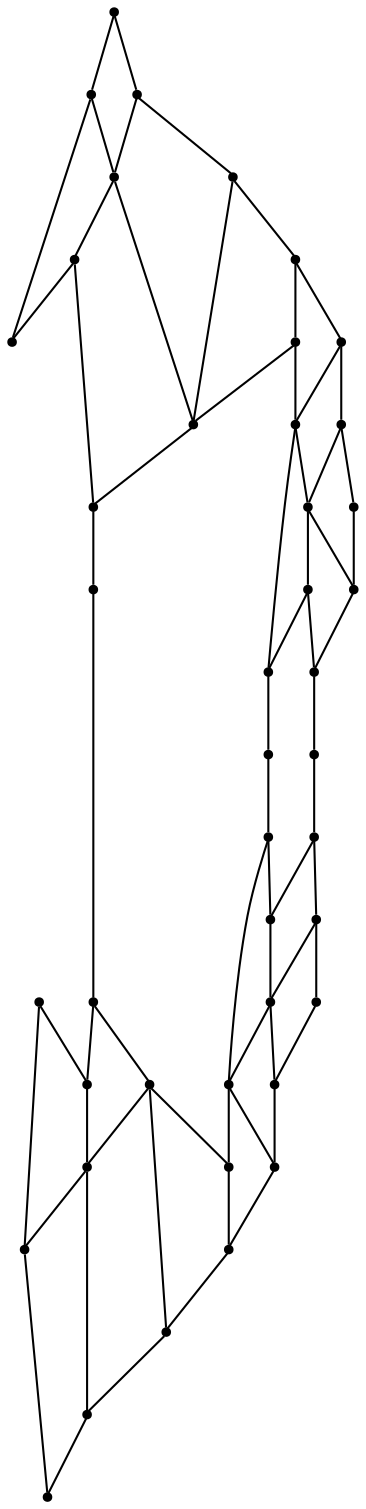 graph {
  node [shape=point,comment="{\"directed\":false,\"doi\":\"10.1007/11618058_3\",\"figure\":\"4 (12)\"}"]

  v0 [pos="1222.7316133720929,2421.2353905966124"]
  v1 [pos="1219.3517986918605,2401.1782210002584"]
  v2 [pos="1210.5960755813953,2425.993843965753"]
  v3 [pos="1212.7797601744187,2360.972837699477"]
  v4 [pos="1207.399527616279,2408.5281889568014"]
  v5 [pos="1207.0380813953489,2301.9510786662736"]
  v6 [pos="1197.5144440406978,2372.014606091404"]
  v7 [pos="1187.4468886264535,2432.322935355727"]
  v8 [pos="1195.614117005814,2242.565651827081"]
  v9 [pos="1188.2720339752907,2421.214536918227"]
  v10 [pos="1198.9199127906975,2301.909371309503"]
  v11 [pos="1179.2818859011627,2231.364683402602"]
  v12 [pos="1158.1653888081396,2407.5011452963195"]
  v13 [pos="1187.9616506177324,2201.394895804946"]
  v14 [pos="1182.8075763081397,2180.413552217706"]
  v15 [pos="1173.7339980014535,2193.3603804240865"]
  v16 [pos="1166.482594476744,2174.206276827081"]
  v17 [pos="1138.0575581395349,2196.032448702081"]
  v18 [pos="1151.010992005814,2179.6396772990865"]
  v19 [pos="1133.4942042151163,2164.401169710382"]
  v20 [pos="1080.1457530886628,2415.697976045831"]
  v21 [pos="1077.5223428415698,2189.9312218954406"]
  v22 [pos="1077.1305959302326,2156.1396162639303"]
  v23 [pos="1001.9561727834302,2409.3136351237936"]
  v24 [pos="1017.1465161700581,2197.4354943563776"]
  v25 [pos="1020.9732739825581,2165.7063683798156"]
  v26 [pos="1003.8158975290697,2181.3478987346334"]
  v27 [pos="988.2223610101744,2176.2771488160133"]
  v28 [pos="976.7535655886627,2233.714536918227"]
  v29 [pos="981.4189975472384,2195.5937585165343"]
  v30 [pos="972.1756495276162,2423.723081840102"]
  v31 [pos="961.794515352471,2374.7520328492164"]
  v32 [pos="972.0474836482558,2182.860553357029"]
  v33 [pos="967.3810024527617,2203.956337862237"]
  v34 [pos="958.7585642260175,2304.697915010675"]
  v35 [pos="960.6870457848837,2245.293923311456"]
  v36 [pos="973.2591615188953,2434.809545768325"]
  v37 [pos="949.968359375,2429.0188988973937"]
  v38 [pos="952.7595044513081,2411.4845157593727"]
  v39 [pos="950.6434956395349,2304.9270511597633"]
  v40 [pos="946.2759992732558,2364.067828747654"]
  v41 [pos="940.6374636627907,2404.41359290781"]
  v42 [pos="937.7254496729652,2424.5448312094054"]

  v42 -- v41 [id="-2",pos="937.7254496729652,2424.5448312094054 940.6374636627907,2404.41359290781 940.6374636627907,2404.41359290781 940.6374636627907,2404.41359290781"]
  v42 -- v37 [id="-5",pos="937.7254496729652,2424.5448312094054 949.968359375,2429.0188988973937 949.968359375,2429.0188988973937 949.968359375,2429.0188988973937"]
  v41 -- v40 [id="-7",pos="940.6374636627907,2404.41359290781 946.2759992732558,2364.067828747654 946.2759992732558,2364.067828747654 946.2759992732558,2364.067828747654"]
  v41 -- v38 [id="-11",pos="940.6374636627907,2404.41359290781 952.7595044513081,2411.4845157593727 952.7595044513081,2411.4845157593727 952.7595044513081,2411.4845157593727"]
  v40 -- v39 [id="-13",pos="946.2759992732558,2364.067828747654 950.6434956395349,2304.9270511597633 950.6434956395349,2304.9270511597633 950.6434956395349,2304.9270511597633"]
  v40 -- v31 [id="-17",pos="946.2759992732558,2364.067828747654 961.794515352471,2374.7520328492164 961.794515352471,2374.7520328492164 961.794515352471,2374.7520328492164"]
  v37 -- v38 [id="-20",pos="949.968359375,2429.0188988973937 952.7595044513081,2411.4845157593727 952.7595044513081,2411.4845157593727 952.7595044513081,2411.4845157593727"]
  v39 -- v35 [id="-23",pos="950.6434956395349,2304.9270511597633 960.6870457848837,2245.293923311456 960.6870457848837,2245.293923311456 960.6870457848837,2245.293923311456"]
  v37 -- v36 [id="-29",pos="949.968359375,2429.0188988973937 973.2591615188953,2434.809545768325 973.2591615188953,2434.809545768325 973.2591615188953,2434.809545768325"]
  v39 -- v34 [id="-31",pos="950.6434956395349,2304.9270511597633 958.7585642260175,2304.697915010675 958.7585642260175,2304.697915010675 958.7585642260175,2304.697915010675"]
  v38 -- v31 [id="-34",pos="952.7595044513081,2411.4845157593727 961.794515352471,2374.7520328492164 961.794515352471,2374.7520328492164 961.794515352471,2374.7520328492164"]
  v38 -- v30 [id="-37",pos="952.7595044513081,2411.4845157593727 972.1756495276162,2423.723081840102 972.1756495276162,2423.723081840102 972.1756495276162,2423.723081840102"]
  v34 -- v28 [id="-41",pos="958.7585642260175,2304.697915010675 976.7535655886627,2233.714536918227 976.7535655886627,2233.714536918227 976.7535655886627,2233.714536918227"]
  v34 -- v31 [id="-42",pos="958.7585642260175,2304.697915010675 961.794515352471,2374.7520328492164 961.794515352471,2374.7520328492164 961.794515352471,2374.7520328492164"]
  v35 -- v33 [id="-47",pos="960.6870457848837,2245.293923311456 967.3810024527617,2203.956337862237 967.3810024527617,2203.956337862237 967.3810024527617,2203.956337862237"]
  v35 -- v28 [id="-53",pos="960.6870457848837,2245.293923311456 976.7535655886627,2233.714536918227 976.7535655886627,2233.714536918227 976.7535655886627,2233.714536918227"]
  v31 -- v23 [id="-57",pos="961.794515352471,2374.7520328492164 1001.9561727834302,2409.3136351237936 1001.9561727834302,2409.3136351237936 1001.9561727834302,2409.3136351237936"]
  v33 -- v32 [id="-59",pos="967.3810024527617,2203.956337862237 972.0474836482558,2182.860553357029 972.0474836482558,2182.860553357029 972.0474836482558,2182.860553357029"]
  v33 -- v29 [id="-62",pos="967.3810024527617,2203.956337862237 981.4189975472384,2195.5937585165343 981.4189975472384,2195.5937585165343 981.4189975472384,2195.5937585165343"]
  v30 -- v36 [id="-71",pos="972.1756495276162,2423.723081840102 973.2591615188953,2434.809545768325 973.2591615188953,2434.809545768325 973.2591615188953,2434.809545768325"]
  v32 -- v27 [id="-74",pos="972.0474836482558,2182.860553357029 988.2223610101744,2176.2771488160133 988.2223610101744,2176.2771488160133 988.2223610101744,2176.2771488160133"]
  v30 -- v23 [id="-75",pos="972.1756495276162,2423.723081840102 1001.9561727834302,2409.3136351237936 1001.9561727834302,2409.3136351237936 1001.9561727834302,2409.3136351237936"]
  v28 -- v29 [id="-81",pos="976.7535655886627,2233.714536918227 981.4189975472384,2195.5937585165343 981.4189975472384,2195.5937585165343 981.4189975472384,2195.5937585165343"]
  v28 -- v24 [id="-84",pos="976.7535655886627,2233.714536918227 1017.1465161700581,2197.4354943563776 1017.1465161700581,2197.4354943563776 1017.1465161700581,2197.4354943563776"]
  v29 -- v27 [id="-90",pos="981.4189975472384,2195.5937585165343 988.2223610101744,2176.2771488160133 988.2223610101744,2176.2771488160133 988.2223610101744,2176.2771488160133"]
  v29 -- v26 [id="-92",pos="981.4189975472384,2195.5937585165343 1003.8158975290697,2181.3478987346334 1003.8158975290697,2181.3478987346334 1003.8158975290697,2181.3478987346334"]
  v27 -- v25 [id="-98",pos="988.2223610101744,2176.2771488160133 1020.9732739825581,2165.7063683798156 1020.9732739825581,2165.7063683798156 1020.9732739825581,2165.7063683798156"]
  v23 -- v20 [id="-107",pos="1001.9561727834302,2409.3136351237936 1080.1457530886628,2415.697976045831 1080.1457530886628,2415.697976045831 1080.1457530886628,2415.697976045831"]
  v26 -- v25 [id="-109",pos="1003.8158975290697,2181.3478987346334 1020.9732739825581,2165.7063683798156 1020.9732739825581,2165.7063683798156 1020.9732739825581,2165.7063683798156"]
  v26 -- v24 [id="-110",pos="1003.8158975290697,2181.3478987346334 1017.1465161700581,2197.4354943563776 1017.1465161700581,2197.4354943563776 1017.1465161700581,2197.4354943563776"]
  v24 -- v21 [id="-116",pos="1017.1465161700581,2197.4354943563776 1077.5223428415698,2189.9312218954406 1077.5223428415698,2189.9312218954406 1077.5223428415698,2189.9312218954406"]
  v25 -- v22 [id="-122",pos="1020.9732739825581,2165.7063683798156 1077.1305959302326,2156.1396162639303 1077.1305959302326,2156.1396162639303 1077.1305959302326,2156.1396162639303"]
  v22 -- v19 [id="-131",pos="1077.1305959302326,2156.1396162639303 1133.4942042151163,2164.401169710382 1133.4942042151163,2164.401169710382 1133.4942042151163,2164.401169710382"]
  v21 -- v17 [id="-133",pos="1077.5223428415698,2189.9312218954406 1138.0575581395349,2196.032448702081 1138.0575581395349,2196.032448702081 1138.0575581395349,2196.032448702081"]
  v20 -- v12 [id="-134",pos="1080.1457530886628,2415.697976045831 1158.1653888081396,2407.5011452963195 1158.1653888081396,2407.5011452963195 1158.1653888081396,2407.5011452963195"]
  v19 -- v18 [id="-139",pos="1133.4942042151163,2164.401169710382 1151.010992005814,2179.6396772990865 1151.010992005814,2179.6396772990865 1151.010992005814,2179.6396772990865"]
  v19 -- v16 [id="-141",pos="1133.4942042151163,2164.401169710382 1166.482594476744,2174.206276827081 1166.482594476744,2174.206276827081 1166.482594476744,2174.206276827081"]
  v17 -- v18 [id="-144",pos="1138.0575581395349,2196.032448702081 1151.010992005814,2179.6396772990865 1151.010992005814,2179.6396772990865 1151.010992005814,2179.6396772990865"]
  v17 -- v11 [id="-147",pos="1138.0575581395349,2196.032448702081 1179.2818859011627,2231.364683402602 1179.2818859011627,2231.364683402602 1179.2818859011627,2231.364683402602"]
  v18 -- v15 [id="-153",pos="1151.010992005814,2179.6396772990865 1173.7339980014535,2193.3603804240865 1173.7339980014535,2193.3603804240865 1173.7339980014535,2193.3603804240865"]
  v12 -- v6 [id="-156",pos="1158.1653888081396,2407.5011452963195 1197.5144440406978,2372.014606091404 1197.5144440406978,2372.014606091404 1197.5144440406978,2372.014606091404"]
  v12 -- v9 [id="-159",pos="1158.1653888081396,2407.5011452963195 1188.2720339752907,2421.214536918227 1188.2720339752907,2421.214536918227 1188.2720339752907,2421.214536918227"]
  v16 -- v15 [id="-163",pos="1166.482594476744,2174.206276827081 1173.7339980014535,2193.3603804240865 1173.7339980014535,2193.3603804240865 1173.7339980014535,2193.3603804240865"]
  v16 -- v14 [id="-165",pos="1166.482594476744,2174.206276827081 1182.8075763081397,2180.413552217706 1182.8075763081397,2180.413552217706 1182.8075763081397,2180.413552217706"]
  v15 -- v11 [id="-171",pos="1173.7339980014535,2193.3603804240865 1179.2818859011627,2231.364683402602 1179.2818859011627,2231.364683402602 1179.2818859011627,2231.364683402602"]
  v15 -- v13 [id="-173",pos="1173.7339980014535,2193.3603804240865 1187.9616506177324,2201.394895804946 1187.9616506177324,2201.394895804946 1187.9616506177324,2201.394895804946"]
  v11 -- v10 [id="-179",pos="1179.2818859011627,2231.364683402602 1198.9199127906975,2301.909371309503 1198.9199127906975,2301.909371309503 1198.9199127906975,2301.909371309503"]
  v11 -- v8 [id="-181",pos="1179.2818859011627,2231.364683402602 1195.614117005814,2242.565651827081 1195.614117005814,2242.565651827081 1195.614117005814,2242.565651827081"]
  v14 -- v13 [id="-185",pos="1182.8075763081397,2180.413552217706 1187.9616506177324,2201.394895804946 1187.9616506177324,2201.394895804946 1187.9616506177324,2201.394895804946"]
  v7 -- v9 [id="-191",pos="1187.4468886264535,2432.322935355727 1188.2720339752907,2421.214536918227 1188.2720339752907,2421.214536918227 1188.2720339752907,2421.214536918227"]
  v13 -- v8 [id="-197",pos="1187.9616506177324,2201.394895804946 1195.614117005814,2242.565651827081 1195.614117005814,2242.565651827081 1195.614117005814,2242.565651827081"]
  v7 -- v2 [id="-198",pos="1187.4468886264535,2432.322935355727 1210.5960755813953,2425.993843965753 1210.5960755813953,2425.993843965753 1210.5960755813953,2425.993843965753"]
  v9 -- v4 [id="-200",pos="1188.2720339752907,2421.214536918227 1207.399527616279,2408.5281889568014 1207.399527616279,2408.5281889568014 1207.399527616279,2408.5281889568014"]
  v8 -- v5 [id="-208",pos="1195.614117005814,2242.565651827081 1207.0380813953489,2301.9510786662736 1207.0380813953489,2301.9510786662736 1207.0380813953489,2301.9510786662736"]
  v6 -- v10 [id="-210",pos="1197.5144440406978,2372.014606091404 1198.9199127906975,2301.909371309503 1198.9199127906975,2301.909371309503 1198.9199127906975,2301.909371309503"]
  v6 -- v4 [id="-214",pos="1197.5144440406978,2372.014606091404 1207.399527616279,2408.5281889568014 1207.399527616279,2408.5281889568014 1207.399527616279,2408.5281889568014"]
  v6 -- v3 [id="-216",pos="1197.5144440406978,2372.014606091404 1212.7797601744187,2360.972837699477 1212.7797601744187,2360.972837699477 1212.7797601744187,2360.972837699477"]
  v10 -- v5 [id="-221",pos="1198.9199127906975,2301.909371309503 1207.0380813953489,2301.9510786662736 1207.0380813953489,2301.9510786662736 1207.0380813953489,2301.9510786662736"]
  v5 -- v3 [id="-232",pos="1207.0380813953489,2301.9510786662736 1212.7797601744187,2360.972837699477 1212.7797601744187,2360.972837699477 1212.7797601744187,2360.972837699477"]
  v4 -- v2 [id="-233",pos="1207.399527616279,2408.5281889568014 1210.5960755813953,2425.993843965753 1210.5960755813953,2425.993843965753 1210.5960755813953,2425.993843965753"]
  v4 -- v1 [id="-234",pos="1207.399527616279,2408.5281889568014 1219.3517986918605,2401.1782210002584 1219.3517986918605,2401.1782210002584 1219.3517986918605,2401.1782210002584"]
  v2 -- v0 [id="-242",pos="1210.5960755813953,2425.993843965753 1222.7316133720929,2421.2353905966124 1222.7316133720929,2421.2353905966124 1222.7316133720929,2421.2353905966124"]
  v3 -- v1 [id="-247",pos="1212.7797601744187,2360.972837699477 1219.3517986918605,2401.1782210002584 1219.3517986918605,2401.1782210002584 1219.3517986918605,2401.1782210002584"]
  v1 -- v0 [id="-253",pos="1219.3517986918605,2401.1782210002584 1222.7316133720929,2421.2353905966124 1222.7316133720929,2421.2353905966124 1222.7316133720929,2421.2353905966124"]
}